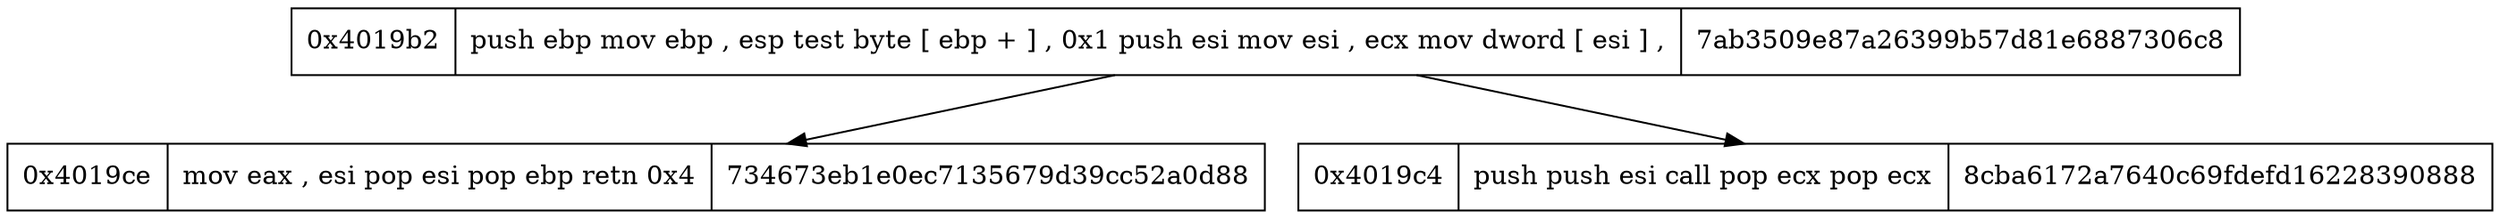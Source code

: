 digraph{
node [shape=record];
"0x4019b2"[label="0x4019b2|  push ebp
 mov ebp ,  esp
 test byte  [ ebp + ] ,  0x1
 push esi
 mov esi ,  ecx
 mov dword  [ esi ] , 
| 7ab3509e87a26399b57d81e6887306c8"] "0x4019b2" -> "0x4019ce""0x4019b2" -> "0x4019c4""0x4019ce"[label="0x4019ce|  mov eax ,  esi
 pop esi
 pop ebp
 retn 0x4
| 734673eb1e0ec7135679d39cc52a0d88"] "0x4019c4"[label="0x4019c4|  push
 push esi
 call
 pop ecx
 pop ecx
| 8cba6172a7640c69fdefd16228390888"] }